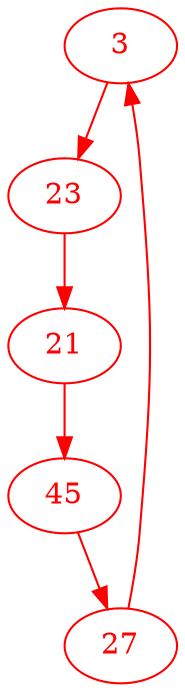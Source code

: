 digraph g{
node [color = red, fontcolor=red]; 3 21 23 27 45 ;
3 -> 23 [color=red] ;
21 -> 45 [color=red] ;
23 -> 21 [color=red] ;
27 -> 3 [color=red] ;
45 -> 27 [color=red] ;
}